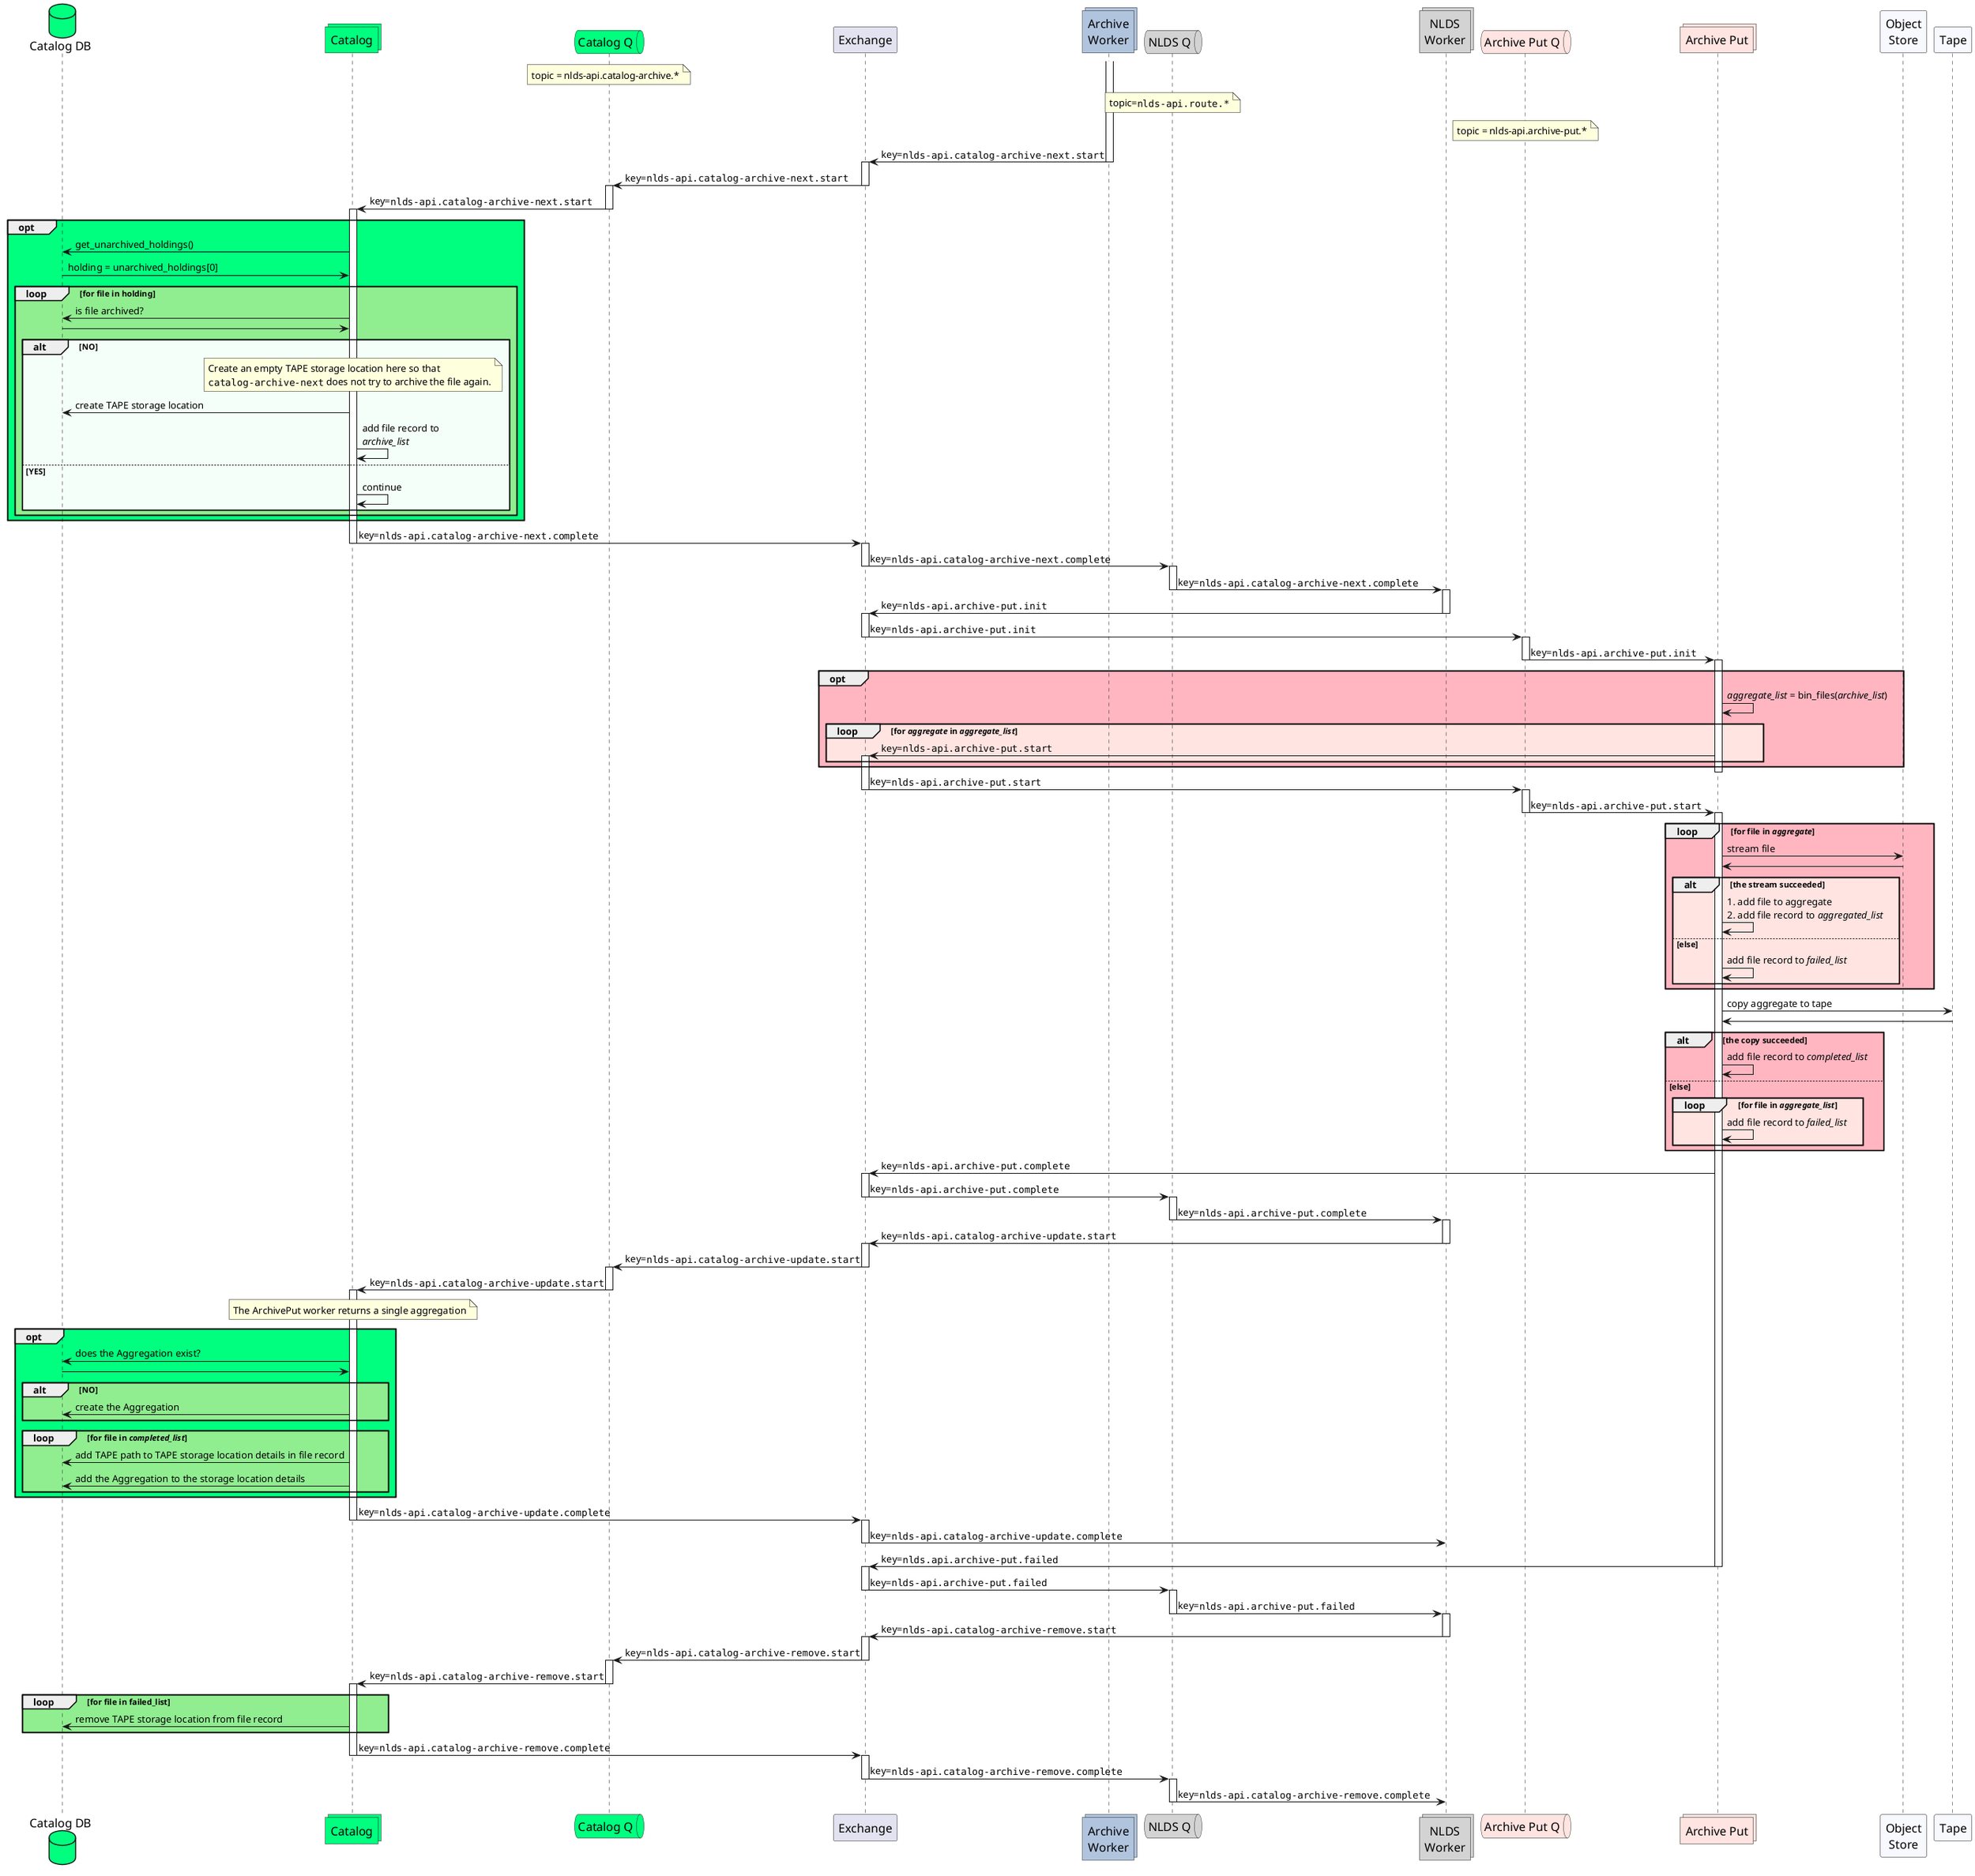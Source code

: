 @startuml message_flow_archive_put

skinparam participantFontSize 16
skinparam participantFontName Futura

skinparam queueFontSize 16
skinparam queueFontName Futura

skinparam actorFontSize 16
skinparam actorFontName Futura

skinparam collectionsFontSize 16
skinparam collectionsFontName Futura

skinparam DatabaseFontSize 16
skinparam DatabaseFontName Futura

database catalog_db as "Catalog DB" #springgreen
collections catalog as "Catalog" #springgreen
queue qc as "Catalog Q" #springgreen
note over qc
    topic = nlds-api.catalog-archive.*
end note

participant wex as "Exchange"
collections archy as "Archive\nWorker" #LightSteelBlue

queue qw as "NLDS Q" #lightgrey
note over qw
    topic=""nlds-api.route.*""
end note
collections work as "NLDS\nWorker" #lightgrey

' queue aq as "Archive Q" #LightSteelBlue

queue qap as "Archive Put Q" #MistyRose
note over qap
    topic = nlds-api.archive-put.*
end note
collections archive_puts as "Archive Put" #MistyRose

participant obj as "Object\nStore" #GhostWhite

participant tape as "Tape" #GhostWhite

activate archy
archy -> wex : key=""nlds-api.catalog-archive-next.start""
deactivate archy

activate wex
wex->qc : key=""nlds-api.catalog-archive-next.start""
deactivate wex

activate qc
qc -> catalog : key=""nlds-api.catalog-archive-next.start""
deactivate qc

activate catalog
opt #SpringGreen
    catalog -> catalog_db : get_unarchived_holdings()
    catalog_db -> catalog : holding = unarchived_holdings[0]
    loop #LightGreen for file in holding
        catalog -> catalog_db : is file archived?
        catalog_db -> catalog
        alt #MintCream NO
            note over catalog
                Create an empty TAPE storage location here so that 
                ""catalog-archive-next"" does not try to archive the file again.
            endnote
            catalog -> catalog_db : create TAPE storage location
            catalog -> catalog : add file record to\n//archive_list//
        else YES
            catalog -> catalog : continue
        end
    end
end

catalog -> wex : key=""nlds-api.catalog-archive-next.complete""
deactivate catalog

activate wex
wex -> qw : key=""nlds-api.catalog-archive-next.complete""
deactivate wex

activate qw
qw -> work : key=""nlds-api.catalog-archive-next.complete""
deactivate qw

activate work
work -> wex : key=""nlds-api.archive-put.init""
deactivate work

activate wex
wex -> qap : key=""nlds-api.archive-put.init""
deactivate wex

activate qap
qap -> archive_puts : key=""nlds-api.archive-put.init""
deactivate qap

activate archive_puts
opt #LightPink
    archive_puts -> archive_puts : //aggregate_list// = bin_files(//archive_list//)
    loop #MistyRose for //aggregate// in //aggregate_list//
        archive_puts->wex : key=""nlds-api.archive-put.start""
        activate wex
    end
end
deactivate archive_puts

wex -> qap : key=""nlds-api.archive-put.start""
deactivate wex

activate qap
qap -> archive_puts : key=""nlds-api.archive-put.start""
deactivate qap


activate archive_puts
loop #LightPink for file in //aggregate//
    archive_puts -> obj : stream file
    obj -> archive_puts 
    alt #MistyRose the stream succeeded
        archive_puts->archive_puts : 1. add file to aggregate\n2. add file record to //aggregated_list//
    else else
        archive_puts->archive_puts : add file record to //failed_list//
    end
end

archive_puts -> tape : copy aggregate to tape
tape -> archive_puts
alt #LightPink the copy succeeded
    archive_puts -> archive_puts : add file record to //completed_list//
else else
    loop #MistyRose for file in //aggregate_list//
        archive_puts -> archive_puts : add file record to //failed_list//
    end
end
archive_puts -> wex : key=""nlds-api.archive-put.complete""
activate wex
wex -> qw : key=""nlds-api.archive-put.complete""
deactivate wex

activate qw
qw -> work : key=""nlds-api.archive-put.complete""
deactivate qw

activate work
work -> wex : key=""nlds-api.catalog-archive-update.start""
deactivate work

activate wex
wex -> qc : key=""nlds-api.catalog-archive-update.start""
deactivate wex

activate qc
qc -> catalog : key=""nlds-api.catalog-archive-update.start""
deactivate qc

note over catalog
    The ArchivePut worker returns a single aggregation
endnote

activate catalog
opt #SpringGreen
    catalog -> catalog_db : does the Aggregation exist?
    catalog_db -> catalog
    alt #LightGreen NO
        catalog -> catalog_db : create the Aggregation
    end

    loop #LightGreen for file in //completed_list//
        catalog -> catalog_db : add TAPE path to TAPE storage location details in file record
        catalog -> catalog_db : add the Aggregation to the storage location details
    end
end
catalog -> wex : key=""nlds-api.catalog-archive-update.complete""
deactivate catalog

activate wex
wex -> work : key=""nlds-api.catalog-archive-update.complete""
deactivate wex

archive_puts -> wex : key=""nlds.api.archive-put.failed""
deactivate archive_puts

activate wex
wex -> qw : key=""nlds-api.archive-put.failed""
deactivate wex

activate qw
qw -> work : key=""nlds-api.archive-put.failed""
deactivate qw

activate work
work -> wex : key=""nlds-api.catalog-archive-remove.start""
deactivate work

activate wex
wex -> qc : key=""nlds-api.catalog-archive-remove.start""
deactivate wex

activate qc
qc -> catalog : key=""nlds-api.catalog-archive-remove.start""
deactivate qc

activate catalog
loop #LightGreen for file in failed_list
catalog -> catalog_db : remove TAPE storage location from file record
end
catalog -> wex : key=""nlds-api.catalog-archive-remove.complete""
deactivate catalog

activate wex
wex -> qw : key=""nlds-api.catalog-archive-remove.complete""
deactivate wex

activate qw
qw -> work : key=""nlds-api.catalog-archive-remove.complete""
deactivate qw

@enduml